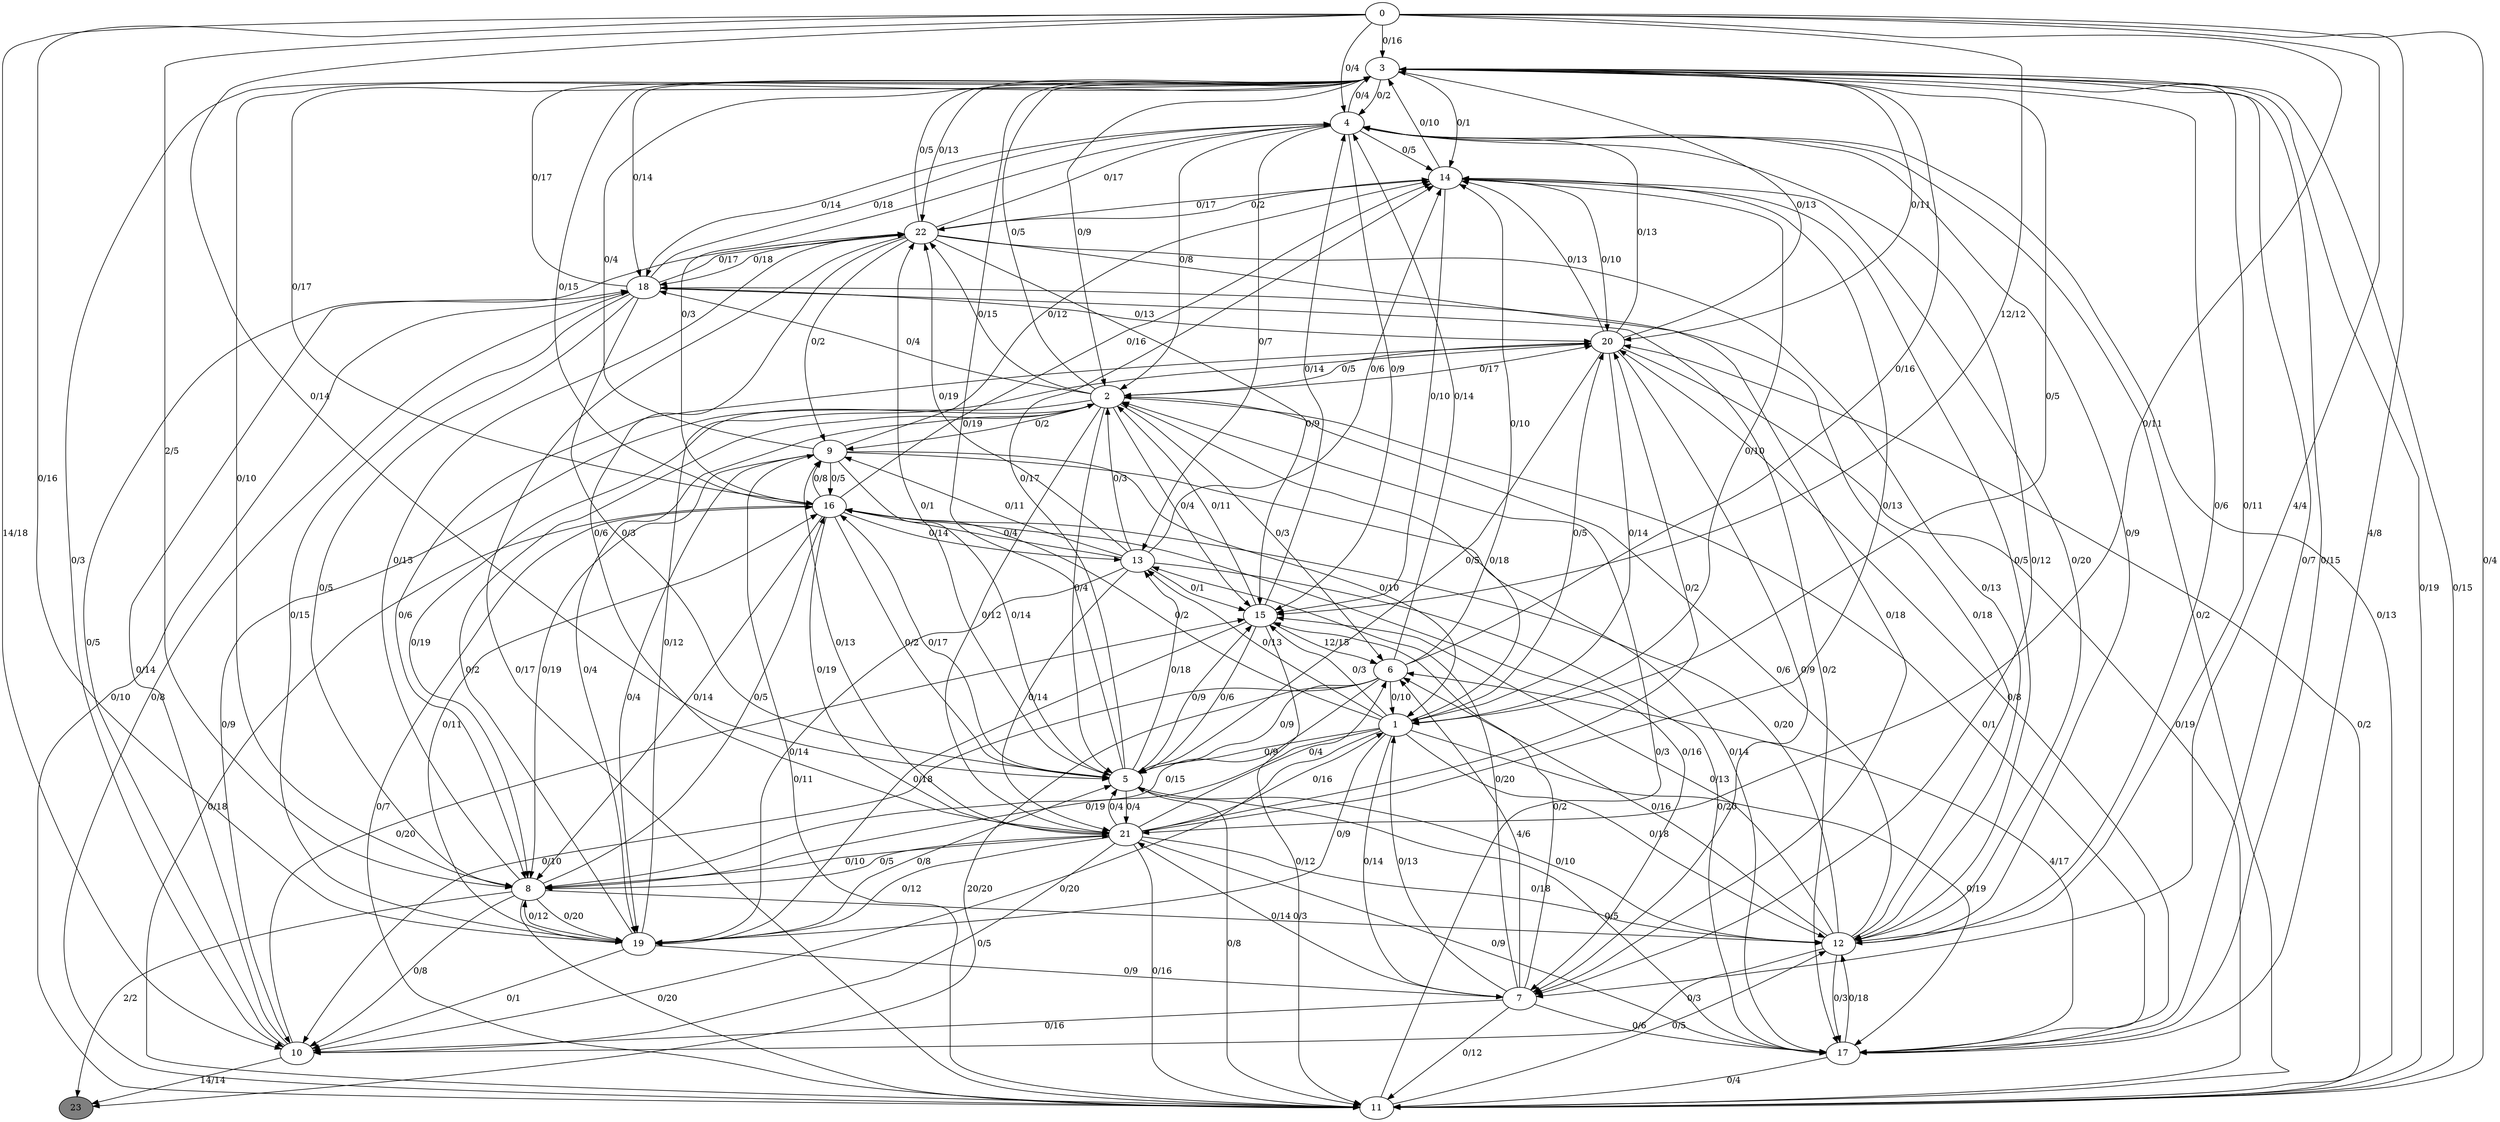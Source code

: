 digraph G {
	0[style=filled fillcolor=grey100];
	0->3[label ="0/16"] ;
	0->4[label ="0/4"] ;
	0->5[label ="0/14"] ;
	0->7[label ="4/4"] ;
	0->8[label ="2/5"] ;
	0->10[label ="14/18"] ;
	0->11[label ="0/4"] ;
	0->15[label ="12/12"] ;
	0->17[label ="4/8"] ;
	0->19[label ="0/16"] ;
	0->21[label ="0/11"] ;
	1[style=filled fillcolor=grey100];
	1->2[label ="0/18"] ;
	1->5[label ="0/9"] ;
	1->7[label ="0/14"] ;
	1->8[label ="0/19"] ;
	1->10[label ="0/20"] ;
	1->12[label ="0/18"] ;
	1->13[label ="0/13"] ;
	1->15[label ="0/3"] ;
	1->16[label ="0/2"] ;
	1->17[label ="0/19"] ;
	1->19[label ="0/9"] ;
	1->20[label ="0/5"] ;
	2[style=filled fillcolor=grey100];
	2->3[label ="0/5"] ;
	2->5[label ="0/4"] ;
	2->6[label ="0/3"] ;
	2->8[label ="0/19"] ;
	2->9[label ="0/2"] ;
	2->10[label ="0/9"] ;
	2->15[label ="0/4"] ;
	2->17[label ="0/1"] ;
	2->18[label ="0/4"] ;
	2->19[label ="0/4"] ;
	2->20[label ="0/17"] ;
	2->21[label ="0/12"] ;
	2->22[label ="0/15"] ;
	3[style=filled fillcolor=grey100];
	3->1[label ="0/5"] ;
	3->2[label ="0/9"] ;
	3->4[label ="0/2"] ;
	3->8[label ="0/10"] ;
	3->10[label ="0/3"] ;
	3->11[label ="0/19"] ;
	3->12[label ="0/6"] ;
	3->14[label ="0/1"] ;
	3->16[label ="0/17"] ;
	3->17[label ="0/7"] ;
	3->18[label ="0/14"] ;
	3->20[label ="0/11"] ;
	3->22[label ="0/13"] ;
	4[style=filled fillcolor=grey100];
	4->2[label ="0/8"] ;
	4->3[label ="0/4"] ;
	4->7[label ="0/12"] ;
	4->11[label ="0/2"] ;
	4->13[label ="0/7"] ;
	4->14[label ="0/5"] ;
	4->15[label ="0/9"] ;
	4->18[label ="0/14"] ;
	5[style=filled fillcolor=grey100];
	5->3[label ="0/19"] ;
	5->11[label ="0/8"] ;
	5->12[label ="0/10"] ;
	5->13[label ="0/18"] ;
	5->14[label ="0/17"] ;
	5->15[label ="0/9"] ;
	5->16[label ="0/17"] ;
	5->21[label ="0/4"] ;
	5->22[label ="0/1"] ;
	6[style=filled fillcolor=grey100];
	6->1[label ="0/10"] ;
	6->3[label ="0/16"] ;
	6->4[label ="0/14"] ;
	6->5[label ="0/9"] ;
	6->8[label ="0/15"] ;
	6->10[label ="0/10"] ;
	6->14[label ="0/10"] ;
	6->23[label ="20/20"] ;
	7[style=filled fillcolor=grey100];
	7->1[label ="0/13"] ;
	7->6[label ="4/6"] ;
	7->10[label ="0/16"] ;
	7->11[label ="0/12"] ;
	7->13[label ="0/20"] ;
	7->15[label ="0/2"] ;
	7->17[label ="0/6"] ;
	7->21[label ="0/14"] ;
	8[style=filled fillcolor=grey100];
	8->10[label ="0/8"] ;
	8->11[label ="0/20"] ;
	8->12[label ="0/3"] ;
	8->16[label ="0/5"] ;
	8->19[label ="0/20"] ;
	8->21[label ="0/10"] ;
	8->22[label ="0/15"] ;
	8->23[label ="2/2"] ;
	9[style=filled fillcolor=grey100];
	9->1[label ="0/10"] ;
	9->3[label ="0/4"] ;
	9->5[label ="0/14"] ;
	9->8[label ="0/19"] ;
	9->14[label ="0/12"] ;
	9->16[label ="0/5"] ;
	9->17[label ="0/14"] ;
	9->19[label ="0/4"] ;
	10[style=filled fillcolor=grey100];
	10->15[label ="0/20"] ;
	10->18[label ="0/14"] ;
	10->22[label ="0/5"] ;
	10->23[label ="14/14"] ;
	11[style=filled fillcolor=grey100];
	11->2[label ="0/3"] ;
	11->3[label ="0/15"] ;
	11->4[label ="0/13"] ;
	11->9[label ="0/11"] ;
	11->12[label ="0/5"] ;
	11->16[label ="0/7"] ;
	11->18[label ="0/10"] ;
	11->20[label ="0/2"] ;
	12[style=filled fillcolor=grey100];
	12->2[label ="0/6"] ;
	12->3[label ="0/11"] ;
	12->4[label ="0/9"] ;
	12->6[label ="0/16"] ;
	12->10[label ="0/3"] ;
	12->14[label ="0/5"] ;
	12->15[label ="0/13"] ;
	12->16[label ="0/20"] ;
	12->17[label ="0/3"] ;
	12->18[label ="0/18"] ;
	13[style=filled fillcolor=grey100];
	13->2[label ="0/3"] ;
	13->9[label ="0/11"] ;
	13->14[label ="0/6"] ;
	13->15[label ="0/1"] ;
	13->16[label ="0/4"] ;
	13->17[label ="0/20"] ;
	13->19[label ="0/14"] ;
	13->21[label ="0/14"] ;
	13->22[label ="0/19"] ;
	14[style=filled fillcolor=grey100];
	14->1[label ="0/10"] ;
	14->3[label ="0/10"] ;
	14->12[label ="0/20"] ;
	14->15[label ="0/10"] ;
	14->20[label ="0/10"] ;
	14->22[label ="0/17"] ;
	15[style=filled fillcolor=grey100];
	15->2[label ="0/11"] ;
	15->4[label ="0/14"] ;
	15->5[label ="0/6"] ;
	15->6[label ="12/15"] ;
	15->11[label ="0/12"] ;
	15->19[label ="0/18"] ;
	16[style=filled fillcolor=grey100];
	16->3[label ="0/15"] ;
	16->4[label ="0/3"] ;
	16->5[label ="0/2"] ;
	16->7[label ="0/16"] ;
	16->8[label ="0/14"] ;
	16->9[label ="0/8"] ;
	16->11[label ="0/18"] ;
	16->13[label ="0/14"] ;
	16->14[label ="0/16"] ;
	16->21[label ="0/19"] ;
	17[style=filled fillcolor=grey100];
	17->3[label ="0/15"] ;
	17->5[label ="0/5"] ;
	17->6[label ="4/17"] ;
	17->11[label ="0/4"] ;
	17->12[label ="0/18"] ;
	17->20[label ="0/8"] ;
	18[style=filled fillcolor=grey100];
	18->3[label ="0/17"] ;
	18->4[label ="0/18"] ;
	18->5[label ="0/3"] ;
	18->8[label ="0/5"] ;
	18->11[label ="0/8"] ;
	18->17[label ="0/2"] ;
	18->19[label ="0/15"] ;
	18->20[label ="0/13"] ;
	18->22[label ="0/17"] ;
	19[style=filled fillcolor=grey100];
	19->2[label ="0/2"] ;
	19->5[label ="0/8"] ;
	19->7[label ="0/9"] ;
	19->8[label ="0/12"] ;
	19->10[label ="0/1"] ;
	19->16[label ="0/11"] ;
	19->20[label ="0/12"] ;
	20[style=filled fillcolor=grey100];
	20->1[label ="0/14"] ;
	20->2[label ="0/5"] ;
	20->3[label ="0/13"] ;
	20->4[label ="0/13"] ;
	20->5[label ="0/5"] ;
	20->7[label ="0/9"] ;
	20->8[label ="0/6"] ;
	20->11[label ="0/19"] ;
	20->14[label ="0/13"] ;
	21[style=filled fillcolor=grey100];
	21->1[label ="0/16"] ;
	21->5[label ="0/4"] ;
	21->6[label ="0/4"] ;
	21->8[label ="0/5"] ;
	21->9[label ="0/13"] ;
	21->10[label ="0/5"] ;
	21->11[label ="0/16"] ;
	21->12[label ="0/18"] ;
	21->14[label ="0/13"] ;
	21->17[label ="0/9"] ;
	21->19[label ="0/12"] ;
	21->20[label ="0/2"] ;
	22[style=filled fillcolor=grey100];
	22->3[label ="0/5"] ;
	22->4[label ="0/17"] ;
	22->7[label ="0/18"] ;
	22->9[label ="0/2"] ;
	22->11[label ="0/17"] ;
	22->12[label ="0/13"] ;
	22->14[label ="0/2"] ;
	22->15[label ="0/9"] ;
	22->18[label ="0/18"] ;
	22->21[label ="0/6"] ;
	23[style=filled fillcolor=grey50];
}
